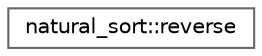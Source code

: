 digraph "Graphical Class Hierarchy"
{
 // LATEX_PDF_SIZE
  bgcolor="transparent";
  edge [fontname=Helvetica,fontsize=10,labelfontname=Helvetica,labelfontsize=10];
  node [fontname=Helvetica,fontsize=10,shape=box,height=0.2,width=0.4];
  rankdir="LR";
  Node0 [id="Node000000",label="natural_sort::reverse",height=0.2,width=0.4,color="grey40", fillcolor="white", style="filled",URL="$structFoam_1_1stringOps_1_1natural__sort_1_1reverse.html",tooltip=" "];
}
